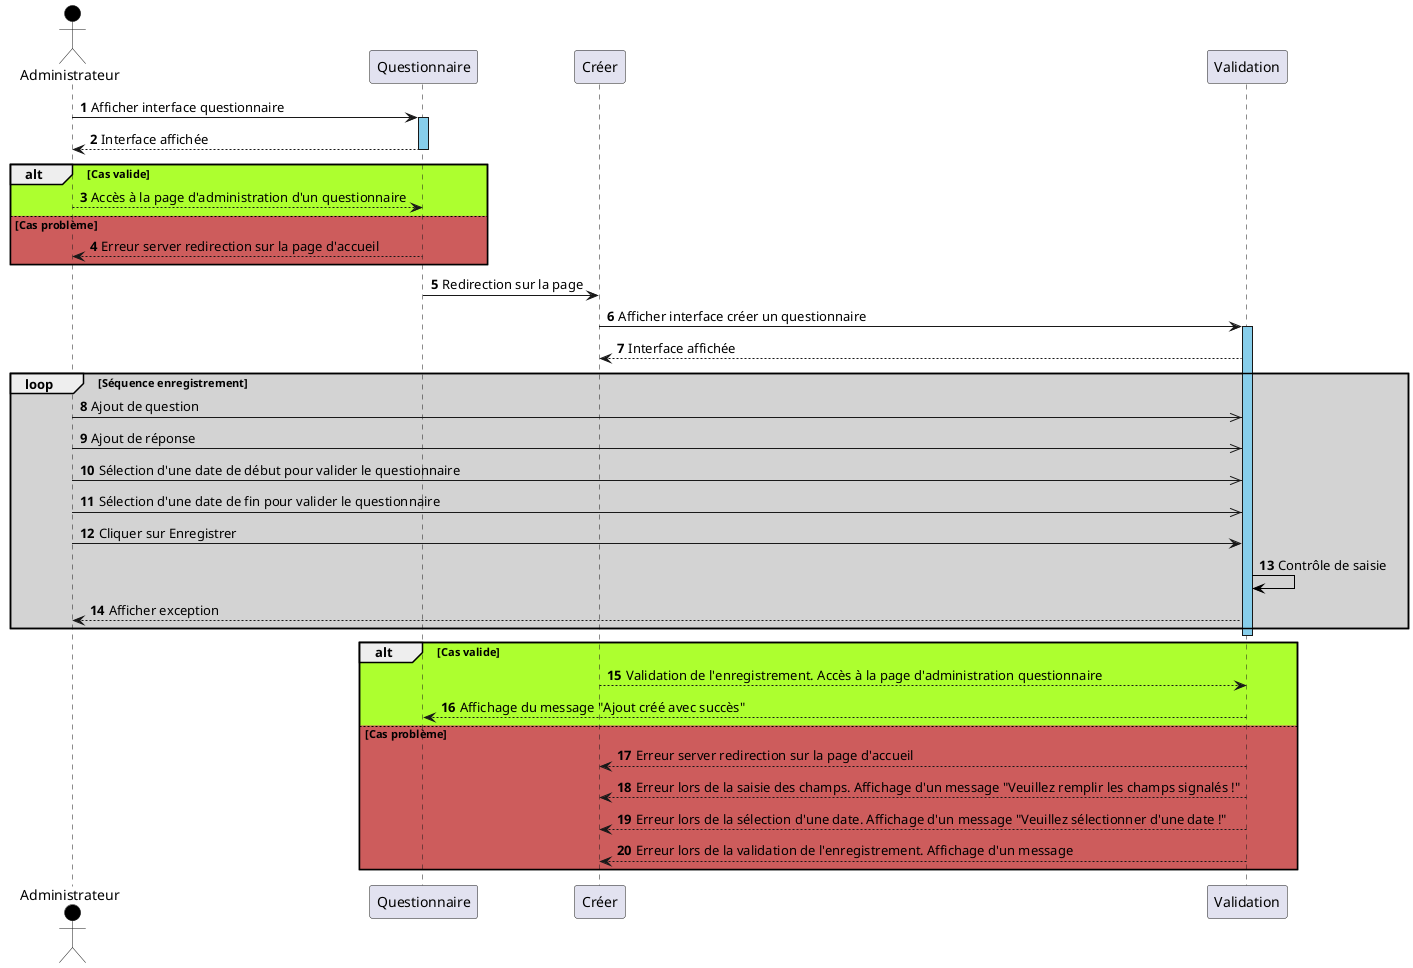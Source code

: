 @startuml creerquestionnaire
autonumber 
actor Administrateur #Black
Administrateur -> Questionnaire : Afficher interface questionnaire
activate Questionnaire #SkyBlue
Questionnaire --> Administrateur : Interface affichée
deactivate Questionnaire
alt #GreenYellow Cas valide 
Questionnaire <-- Administrateur : Accès à la page d'administration d'un questionnaire
else #IndianRed Cas problème
Questionnaire --> Administrateur : Erreur server redirection sur la page d'accueil
end
Questionnaire -> Créer : Redirection sur la page
Créer -> Validation : Afficher interface créer un questionnaire
activate Validation #SkyBlue
Validation --> Créer : Interface affichée
loop #LightGrey Séquence enregistrement
Administrateur ->> Validation : Ajout de question
Administrateur ->> Validation : Ajout de réponse
Administrateur ->> Validation : Sélection d'une date de début pour valider le questionnaire
Administrateur ->> Validation : Sélection d'une date de fin pour valider le questionnaire
Administrateur -> Validation : Cliquer sur Enregistrer
Validation -[#Black]> Validation : Contrôle de saisie
Validation --> Administrateur : Afficher exception
end
deactivate Validation
alt #GreenYellow Cas valide 
Créer --> Validation : Validation de l'enregistrement. Accès à la page d'administration questionnaire
Validation --> Questionnaire : Affichage du message "Ajout créé avec succès"
else #IndianRed Cas problème
Créer <-- Validation : Erreur server redirection sur la page d'accueil
Créer <-- Validation : Erreur lors de la saisie des champs. Affichage d'un message "Veuillez remplir les champs signalés !"
Créer <-- Validation : Erreur lors de la sélection d'une date. Affichage d'un message "Veuillez sélectionner d'une date !" 
Créer <-- Validation : Erreur lors de la validation de l'enregistrement. Affichage d'un message 
end
@enduml